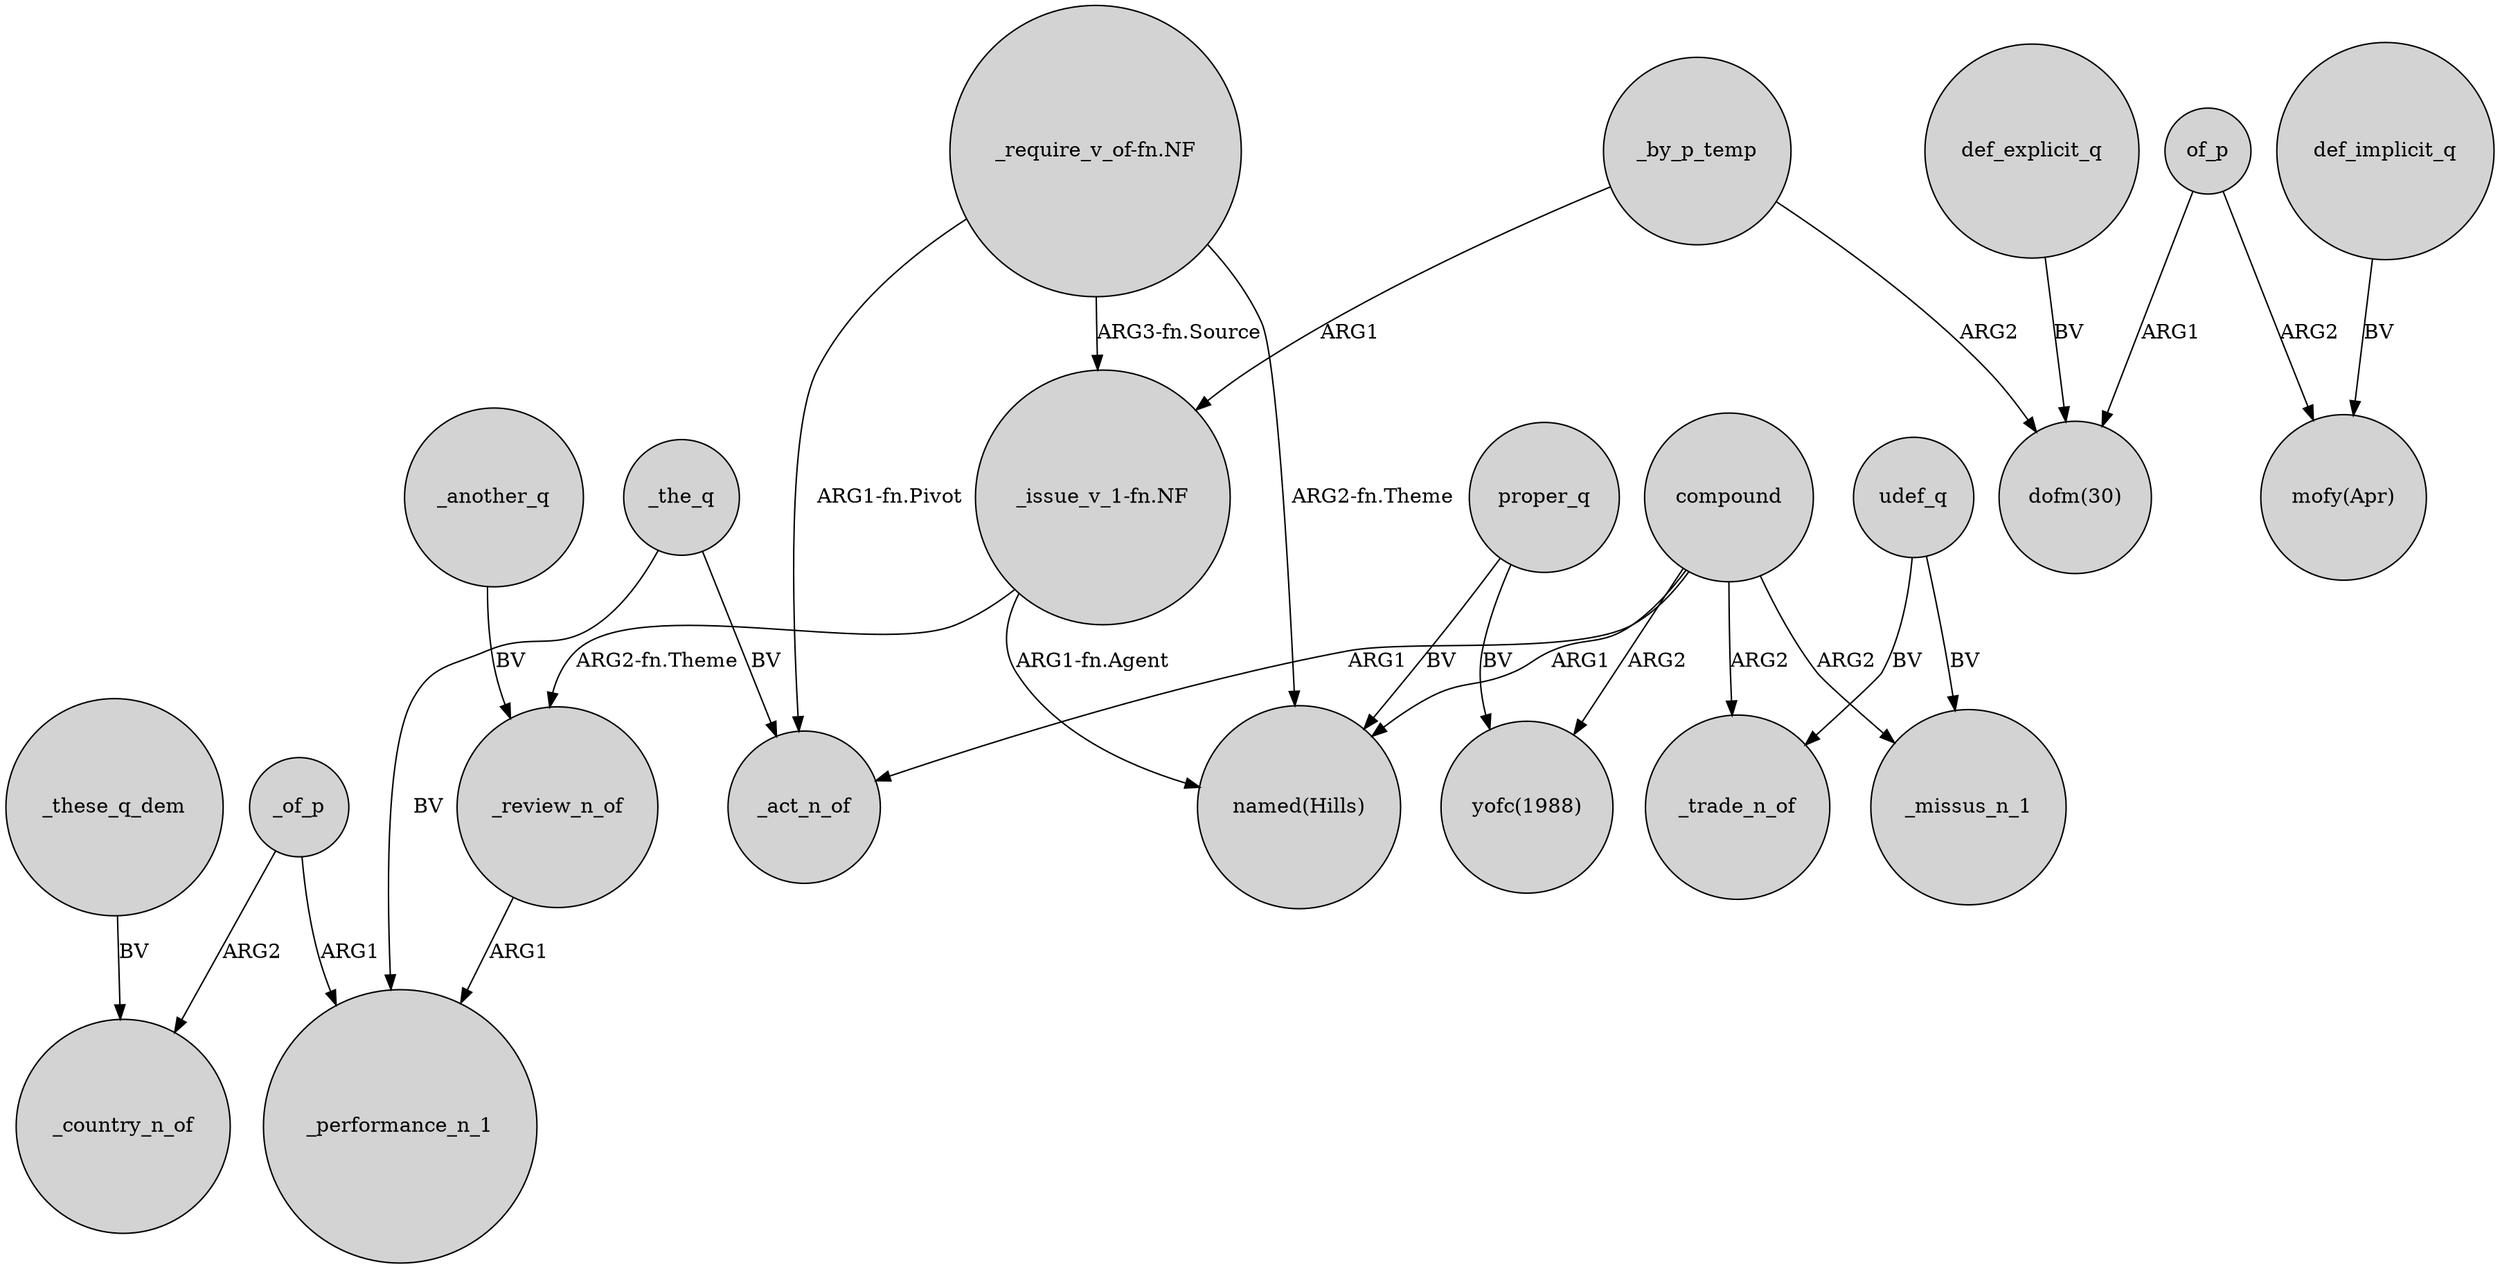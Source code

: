 digraph {
	node [shape=circle style=filled]
	_of_p -> _country_n_of [label=ARG2]
	udef_q -> _trade_n_of [label=BV]
	"_require_v_of-fn.NF" -> _act_n_of [label="ARG1-fn.Pivot"]
	of_p -> "mofy(Apr)" [label=ARG2]
	compound -> "named(Hills)" [label=ARG1]
	_these_q_dem -> _country_n_of [label=BV]
	_the_q -> _act_n_of [label=BV]
	proper_q -> "named(Hills)" [label=BV]
	compound -> _missus_n_1 [label=ARG2]
	"_issue_v_1-fn.NF" -> _review_n_of [label="ARG2-fn.Theme"]
	udef_q -> _missus_n_1 [label=BV]
	def_implicit_q -> "mofy(Apr)" [label=BV]
	def_explicit_q -> "dofm(30)" [label=BV]
	_by_p_temp -> "_issue_v_1-fn.NF" [label=ARG1]
	_the_q -> _performance_n_1 [label=BV]
	proper_q -> "yofc(1988)" [label=BV]
	compound -> _trade_n_of [label=ARG2]
	_review_n_of -> _performance_n_1 [label=ARG1]
	"_require_v_of-fn.NF" -> "_issue_v_1-fn.NF" [label="ARG3-fn.Source"]
	"_issue_v_1-fn.NF" -> "named(Hills)" [label="ARG1-fn.Agent"]
	_by_p_temp -> "dofm(30)" [label=ARG2]
	_another_q -> _review_n_of [label=BV]
	"_require_v_of-fn.NF" -> "named(Hills)" [label="ARG2-fn.Theme"]
	of_p -> "dofm(30)" [label=ARG1]
	compound -> "yofc(1988)" [label=ARG2]
	compound -> _act_n_of [label=ARG1]
	_of_p -> _performance_n_1 [label=ARG1]
}
